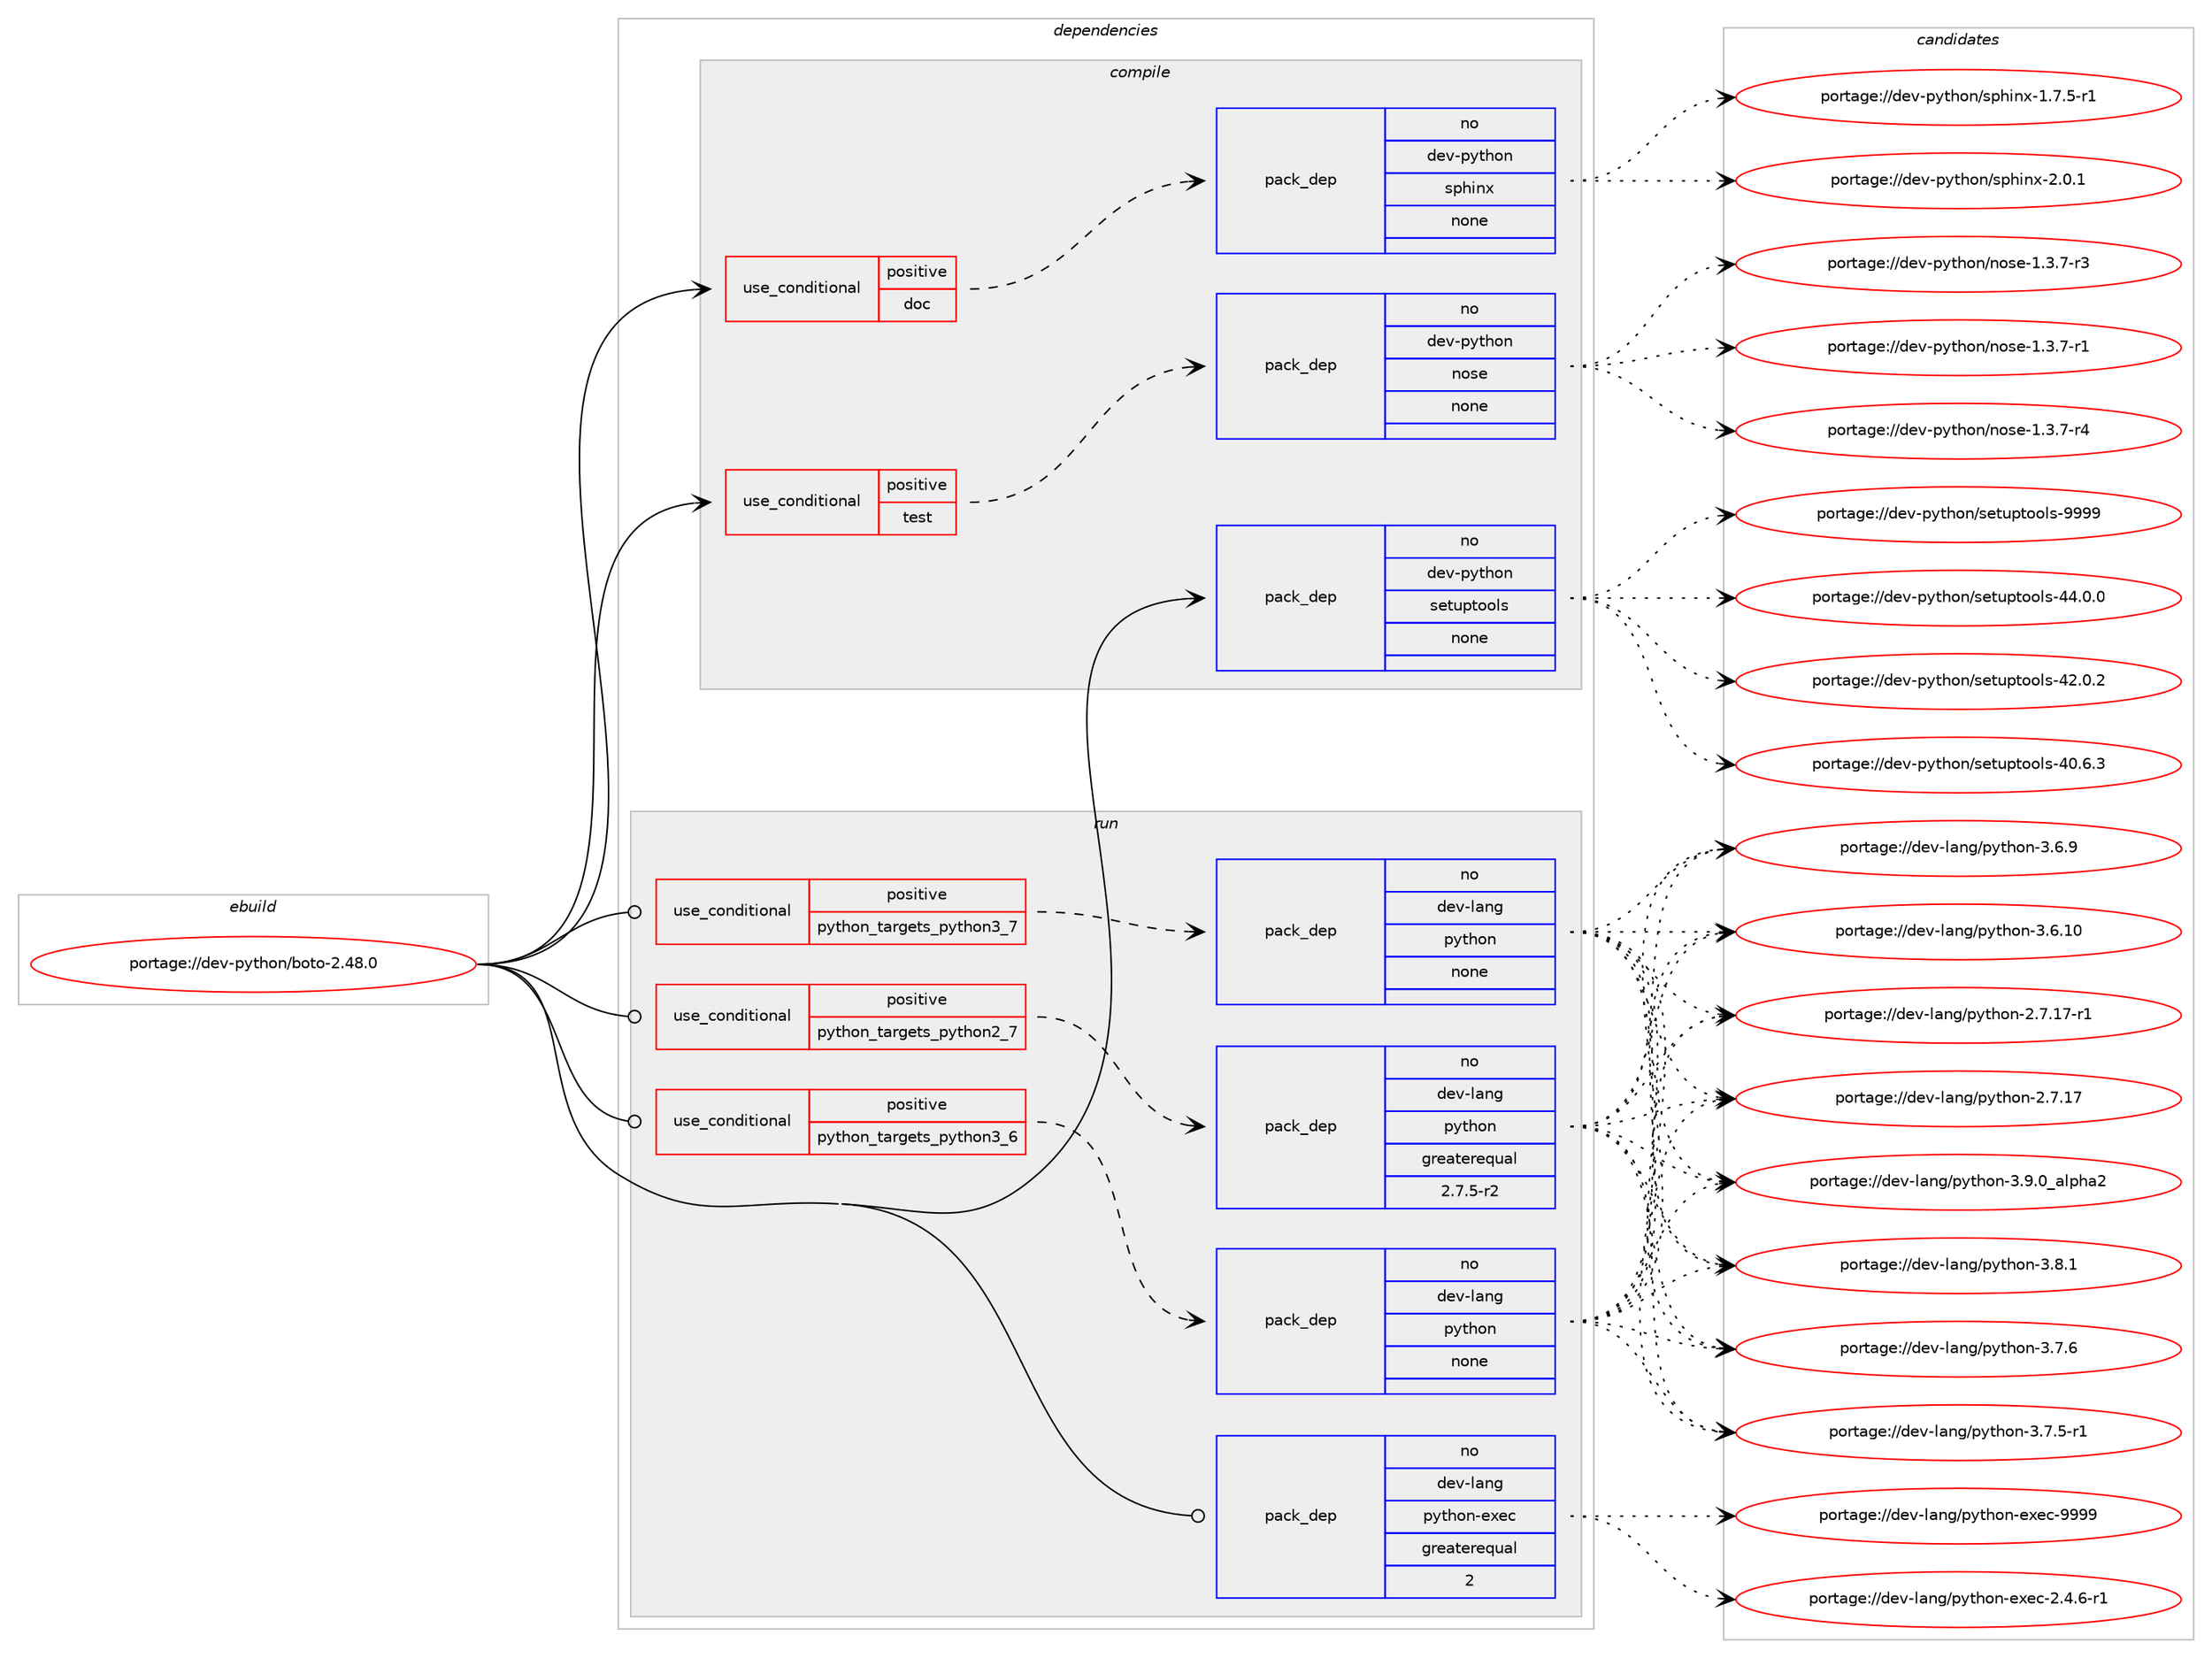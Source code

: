 digraph prolog {

# *************
# Graph options
# *************

newrank=true;
concentrate=true;
compound=true;
graph [rankdir=LR,fontname=Helvetica,fontsize=10,ranksep=1.5];#, ranksep=2.5, nodesep=0.2];
edge  [arrowhead=vee];
node  [fontname=Helvetica,fontsize=10];

# **********
# The ebuild
# **********

subgraph cluster_leftcol {
color=gray;
rank=same;
label=<<i>ebuild</i>>;
id [label="portage://dev-python/boto-2.48.0", color=red, width=4, href="../dev-python/boto-2.48.0.svg"];
}

# ****************
# The dependencies
# ****************

subgraph cluster_midcol {
color=gray;
label=<<i>dependencies</i>>;
subgraph cluster_compile {
fillcolor="#eeeeee";
style=filled;
label=<<i>compile</i>>;
subgraph cond118289 {
dependency468995 [label=<<TABLE BORDER="0" CELLBORDER="1" CELLSPACING="0" CELLPADDING="4"><TR><TD ROWSPAN="3" CELLPADDING="10">use_conditional</TD></TR><TR><TD>positive</TD></TR><TR><TD>doc</TD></TR></TABLE>>, shape=none, color=red];
subgraph pack345694 {
dependency468996 [label=<<TABLE BORDER="0" CELLBORDER="1" CELLSPACING="0" CELLPADDING="4" WIDTH="220"><TR><TD ROWSPAN="6" CELLPADDING="30">pack_dep</TD></TR><TR><TD WIDTH="110">no</TD></TR><TR><TD>dev-python</TD></TR><TR><TD>sphinx</TD></TR><TR><TD>none</TD></TR><TR><TD></TD></TR></TABLE>>, shape=none, color=blue];
}
dependency468995:e -> dependency468996:w [weight=20,style="dashed",arrowhead="vee"];
}
id:e -> dependency468995:w [weight=20,style="solid",arrowhead="vee"];
subgraph cond118290 {
dependency468997 [label=<<TABLE BORDER="0" CELLBORDER="1" CELLSPACING="0" CELLPADDING="4"><TR><TD ROWSPAN="3" CELLPADDING="10">use_conditional</TD></TR><TR><TD>positive</TD></TR><TR><TD>test</TD></TR></TABLE>>, shape=none, color=red];
subgraph pack345695 {
dependency468998 [label=<<TABLE BORDER="0" CELLBORDER="1" CELLSPACING="0" CELLPADDING="4" WIDTH="220"><TR><TD ROWSPAN="6" CELLPADDING="30">pack_dep</TD></TR><TR><TD WIDTH="110">no</TD></TR><TR><TD>dev-python</TD></TR><TR><TD>nose</TD></TR><TR><TD>none</TD></TR><TR><TD></TD></TR></TABLE>>, shape=none, color=blue];
}
dependency468997:e -> dependency468998:w [weight=20,style="dashed",arrowhead="vee"];
}
id:e -> dependency468997:w [weight=20,style="solid",arrowhead="vee"];
subgraph pack345696 {
dependency468999 [label=<<TABLE BORDER="0" CELLBORDER="1" CELLSPACING="0" CELLPADDING="4" WIDTH="220"><TR><TD ROWSPAN="6" CELLPADDING="30">pack_dep</TD></TR><TR><TD WIDTH="110">no</TD></TR><TR><TD>dev-python</TD></TR><TR><TD>setuptools</TD></TR><TR><TD>none</TD></TR><TR><TD></TD></TR></TABLE>>, shape=none, color=blue];
}
id:e -> dependency468999:w [weight=20,style="solid",arrowhead="vee"];
}
subgraph cluster_compileandrun {
fillcolor="#eeeeee";
style=filled;
label=<<i>compile and run</i>>;
}
subgraph cluster_run {
fillcolor="#eeeeee";
style=filled;
label=<<i>run</i>>;
subgraph cond118291 {
dependency469000 [label=<<TABLE BORDER="0" CELLBORDER="1" CELLSPACING="0" CELLPADDING="4"><TR><TD ROWSPAN="3" CELLPADDING="10">use_conditional</TD></TR><TR><TD>positive</TD></TR><TR><TD>python_targets_python2_7</TD></TR></TABLE>>, shape=none, color=red];
subgraph pack345697 {
dependency469001 [label=<<TABLE BORDER="0" CELLBORDER="1" CELLSPACING="0" CELLPADDING="4" WIDTH="220"><TR><TD ROWSPAN="6" CELLPADDING="30">pack_dep</TD></TR><TR><TD WIDTH="110">no</TD></TR><TR><TD>dev-lang</TD></TR><TR><TD>python</TD></TR><TR><TD>greaterequal</TD></TR><TR><TD>2.7.5-r2</TD></TR></TABLE>>, shape=none, color=blue];
}
dependency469000:e -> dependency469001:w [weight=20,style="dashed",arrowhead="vee"];
}
id:e -> dependency469000:w [weight=20,style="solid",arrowhead="odot"];
subgraph cond118292 {
dependency469002 [label=<<TABLE BORDER="0" CELLBORDER="1" CELLSPACING="0" CELLPADDING="4"><TR><TD ROWSPAN="3" CELLPADDING="10">use_conditional</TD></TR><TR><TD>positive</TD></TR><TR><TD>python_targets_python3_6</TD></TR></TABLE>>, shape=none, color=red];
subgraph pack345698 {
dependency469003 [label=<<TABLE BORDER="0" CELLBORDER="1" CELLSPACING="0" CELLPADDING="4" WIDTH="220"><TR><TD ROWSPAN="6" CELLPADDING="30">pack_dep</TD></TR><TR><TD WIDTH="110">no</TD></TR><TR><TD>dev-lang</TD></TR><TR><TD>python</TD></TR><TR><TD>none</TD></TR><TR><TD></TD></TR></TABLE>>, shape=none, color=blue];
}
dependency469002:e -> dependency469003:w [weight=20,style="dashed",arrowhead="vee"];
}
id:e -> dependency469002:w [weight=20,style="solid",arrowhead="odot"];
subgraph cond118293 {
dependency469004 [label=<<TABLE BORDER="0" CELLBORDER="1" CELLSPACING="0" CELLPADDING="4"><TR><TD ROWSPAN="3" CELLPADDING="10">use_conditional</TD></TR><TR><TD>positive</TD></TR><TR><TD>python_targets_python3_7</TD></TR></TABLE>>, shape=none, color=red];
subgraph pack345699 {
dependency469005 [label=<<TABLE BORDER="0" CELLBORDER="1" CELLSPACING="0" CELLPADDING="4" WIDTH="220"><TR><TD ROWSPAN="6" CELLPADDING="30">pack_dep</TD></TR><TR><TD WIDTH="110">no</TD></TR><TR><TD>dev-lang</TD></TR><TR><TD>python</TD></TR><TR><TD>none</TD></TR><TR><TD></TD></TR></TABLE>>, shape=none, color=blue];
}
dependency469004:e -> dependency469005:w [weight=20,style="dashed",arrowhead="vee"];
}
id:e -> dependency469004:w [weight=20,style="solid",arrowhead="odot"];
subgraph pack345700 {
dependency469006 [label=<<TABLE BORDER="0" CELLBORDER="1" CELLSPACING="0" CELLPADDING="4" WIDTH="220"><TR><TD ROWSPAN="6" CELLPADDING="30">pack_dep</TD></TR><TR><TD WIDTH="110">no</TD></TR><TR><TD>dev-lang</TD></TR><TR><TD>python-exec</TD></TR><TR><TD>greaterequal</TD></TR><TR><TD>2</TD></TR></TABLE>>, shape=none, color=blue];
}
id:e -> dependency469006:w [weight=20,style="solid",arrowhead="odot"];
}
}

# **************
# The candidates
# **************

subgraph cluster_choices {
rank=same;
color=gray;
label=<<i>candidates</i>>;

subgraph choice345694 {
color=black;
nodesep=1;
choice1001011184511212111610411111047115112104105110120455046484649 [label="portage://dev-python/sphinx-2.0.1", color=red, width=4,href="../dev-python/sphinx-2.0.1.svg"];
choice10010111845112121116104111110471151121041051101204549465546534511449 [label="portage://dev-python/sphinx-1.7.5-r1", color=red, width=4,href="../dev-python/sphinx-1.7.5-r1.svg"];
dependency468996:e -> choice1001011184511212111610411111047115112104105110120455046484649:w [style=dotted,weight="100"];
dependency468996:e -> choice10010111845112121116104111110471151121041051101204549465546534511449:w [style=dotted,weight="100"];
}
subgraph choice345695 {
color=black;
nodesep=1;
choice10010111845112121116104111110471101111151014549465146554511452 [label="portage://dev-python/nose-1.3.7-r4", color=red, width=4,href="../dev-python/nose-1.3.7-r4.svg"];
choice10010111845112121116104111110471101111151014549465146554511451 [label="portage://dev-python/nose-1.3.7-r3", color=red, width=4,href="../dev-python/nose-1.3.7-r3.svg"];
choice10010111845112121116104111110471101111151014549465146554511449 [label="portage://dev-python/nose-1.3.7-r1", color=red, width=4,href="../dev-python/nose-1.3.7-r1.svg"];
dependency468998:e -> choice10010111845112121116104111110471101111151014549465146554511452:w [style=dotted,weight="100"];
dependency468998:e -> choice10010111845112121116104111110471101111151014549465146554511451:w [style=dotted,weight="100"];
dependency468998:e -> choice10010111845112121116104111110471101111151014549465146554511449:w [style=dotted,weight="100"];
}
subgraph choice345696 {
color=black;
nodesep=1;
choice10010111845112121116104111110471151011161171121161111111081154557575757 [label="portage://dev-python/setuptools-9999", color=red, width=4,href="../dev-python/setuptools-9999.svg"];
choice100101118451121211161041111104711510111611711211611111110811545525246484648 [label="portage://dev-python/setuptools-44.0.0", color=red, width=4,href="../dev-python/setuptools-44.0.0.svg"];
choice100101118451121211161041111104711510111611711211611111110811545525046484650 [label="portage://dev-python/setuptools-42.0.2", color=red, width=4,href="../dev-python/setuptools-42.0.2.svg"];
choice100101118451121211161041111104711510111611711211611111110811545524846544651 [label="portage://dev-python/setuptools-40.6.3", color=red, width=4,href="../dev-python/setuptools-40.6.3.svg"];
dependency468999:e -> choice10010111845112121116104111110471151011161171121161111111081154557575757:w [style=dotted,weight="100"];
dependency468999:e -> choice100101118451121211161041111104711510111611711211611111110811545525246484648:w [style=dotted,weight="100"];
dependency468999:e -> choice100101118451121211161041111104711510111611711211611111110811545525046484650:w [style=dotted,weight="100"];
dependency468999:e -> choice100101118451121211161041111104711510111611711211611111110811545524846544651:w [style=dotted,weight="100"];
}
subgraph choice345697 {
color=black;
nodesep=1;
choice10010111845108971101034711212111610411111045514657464895971081121049750 [label="portage://dev-lang/python-3.9.0_alpha2", color=red, width=4,href="../dev-lang/python-3.9.0_alpha2.svg"];
choice100101118451089711010347112121116104111110455146564649 [label="portage://dev-lang/python-3.8.1", color=red, width=4,href="../dev-lang/python-3.8.1.svg"];
choice100101118451089711010347112121116104111110455146554654 [label="portage://dev-lang/python-3.7.6", color=red, width=4,href="../dev-lang/python-3.7.6.svg"];
choice1001011184510897110103471121211161041111104551465546534511449 [label="portage://dev-lang/python-3.7.5-r1", color=red, width=4,href="../dev-lang/python-3.7.5-r1.svg"];
choice100101118451089711010347112121116104111110455146544657 [label="portage://dev-lang/python-3.6.9", color=red, width=4,href="../dev-lang/python-3.6.9.svg"];
choice10010111845108971101034711212111610411111045514654464948 [label="portage://dev-lang/python-3.6.10", color=red, width=4,href="../dev-lang/python-3.6.10.svg"];
choice100101118451089711010347112121116104111110455046554649554511449 [label="portage://dev-lang/python-2.7.17-r1", color=red, width=4,href="../dev-lang/python-2.7.17-r1.svg"];
choice10010111845108971101034711212111610411111045504655464955 [label="portage://dev-lang/python-2.7.17", color=red, width=4,href="../dev-lang/python-2.7.17.svg"];
dependency469001:e -> choice10010111845108971101034711212111610411111045514657464895971081121049750:w [style=dotted,weight="100"];
dependency469001:e -> choice100101118451089711010347112121116104111110455146564649:w [style=dotted,weight="100"];
dependency469001:e -> choice100101118451089711010347112121116104111110455146554654:w [style=dotted,weight="100"];
dependency469001:e -> choice1001011184510897110103471121211161041111104551465546534511449:w [style=dotted,weight="100"];
dependency469001:e -> choice100101118451089711010347112121116104111110455146544657:w [style=dotted,weight="100"];
dependency469001:e -> choice10010111845108971101034711212111610411111045514654464948:w [style=dotted,weight="100"];
dependency469001:e -> choice100101118451089711010347112121116104111110455046554649554511449:w [style=dotted,weight="100"];
dependency469001:e -> choice10010111845108971101034711212111610411111045504655464955:w [style=dotted,weight="100"];
}
subgraph choice345698 {
color=black;
nodesep=1;
choice10010111845108971101034711212111610411111045514657464895971081121049750 [label="portage://dev-lang/python-3.9.0_alpha2", color=red, width=4,href="../dev-lang/python-3.9.0_alpha2.svg"];
choice100101118451089711010347112121116104111110455146564649 [label="portage://dev-lang/python-3.8.1", color=red, width=4,href="../dev-lang/python-3.8.1.svg"];
choice100101118451089711010347112121116104111110455146554654 [label="portage://dev-lang/python-3.7.6", color=red, width=4,href="../dev-lang/python-3.7.6.svg"];
choice1001011184510897110103471121211161041111104551465546534511449 [label="portage://dev-lang/python-3.7.5-r1", color=red, width=4,href="../dev-lang/python-3.7.5-r1.svg"];
choice100101118451089711010347112121116104111110455146544657 [label="portage://dev-lang/python-3.6.9", color=red, width=4,href="../dev-lang/python-3.6.9.svg"];
choice10010111845108971101034711212111610411111045514654464948 [label="portage://dev-lang/python-3.6.10", color=red, width=4,href="../dev-lang/python-3.6.10.svg"];
choice100101118451089711010347112121116104111110455046554649554511449 [label="portage://dev-lang/python-2.7.17-r1", color=red, width=4,href="../dev-lang/python-2.7.17-r1.svg"];
choice10010111845108971101034711212111610411111045504655464955 [label="portage://dev-lang/python-2.7.17", color=red, width=4,href="../dev-lang/python-2.7.17.svg"];
dependency469003:e -> choice10010111845108971101034711212111610411111045514657464895971081121049750:w [style=dotted,weight="100"];
dependency469003:e -> choice100101118451089711010347112121116104111110455146564649:w [style=dotted,weight="100"];
dependency469003:e -> choice100101118451089711010347112121116104111110455146554654:w [style=dotted,weight="100"];
dependency469003:e -> choice1001011184510897110103471121211161041111104551465546534511449:w [style=dotted,weight="100"];
dependency469003:e -> choice100101118451089711010347112121116104111110455146544657:w [style=dotted,weight="100"];
dependency469003:e -> choice10010111845108971101034711212111610411111045514654464948:w [style=dotted,weight="100"];
dependency469003:e -> choice100101118451089711010347112121116104111110455046554649554511449:w [style=dotted,weight="100"];
dependency469003:e -> choice10010111845108971101034711212111610411111045504655464955:w [style=dotted,weight="100"];
}
subgraph choice345699 {
color=black;
nodesep=1;
choice10010111845108971101034711212111610411111045514657464895971081121049750 [label="portage://dev-lang/python-3.9.0_alpha2", color=red, width=4,href="../dev-lang/python-3.9.0_alpha2.svg"];
choice100101118451089711010347112121116104111110455146564649 [label="portage://dev-lang/python-3.8.1", color=red, width=4,href="../dev-lang/python-3.8.1.svg"];
choice100101118451089711010347112121116104111110455146554654 [label="portage://dev-lang/python-3.7.6", color=red, width=4,href="../dev-lang/python-3.7.6.svg"];
choice1001011184510897110103471121211161041111104551465546534511449 [label="portage://dev-lang/python-3.7.5-r1", color=red, width=4,href="../dev-lang/python-3.7.5-r1.svg"];
choice100101118451089711010347112121116104111110455146544657 [label="portage://dev-lang/python-3.6.9", color=red, width=4,href="../dev-lang/python-3.6.9.svg"];
choice10010111845108971101034711212111610411111045514654464948 [label="portage://dev-lang/python-3.6.10", color=red, width=4,href="../dev-lang/python-3.6.10.svg"];
choice100101118451089711010347112121116104111110455046554649554511449 [label="portage://dev-lang/python-2.7.17-r1", color=red, width=4,href="../dev-lang/python-2.7.17-r1.svg"];
choice10010111845108971101034711212111610411111045504655464955 [label="portage://dev-lang/python-2.7.17", color=red, width=4,href="../dev-lang/python-2.7.17.svg"];
dependency469005:e -> choice10010111845108971101034711212111610411111045514657464895971081121049750:w [style=dotted,weight="100"];
dependency469005:e -> choice100101118451089711010347112121116104111110455146564649:w [style=dotted,weight="100"];
dependency469005:e -> choice100101118451089711010347112121116104111110455146554654:w [style=dotted,weight="100"];
dependency469005:e -> choice1001011184510897110103471121211161041111104551465546534511449:w [style=dotted,weight="100"];
dependency469005:e -> choice100101118451089711010347112121116104111110455146544657:w [style=dotted,weight="100"];
dependency469005:e -> choice10010111845108971101034711212111610411111045514654464948:w [style=dotted,weight="100"];
dependency469005:e -> choice100101118451089711010347112121116104111110455046554649554511449:w [style=dotted,weight="100"];
dependency469005:e -> choice10010111845108971101034711212111610411111045504655464955:w [style=dotted,weight="100"];
}
subgraph choice345700 {
color=black;
nodesep=1;
choice10010111845108971101034711212111610411111045101120101994557575757 [label="portage://dev-lang/python-exec-9999", color=red, width=4,href="../dev-lang/python-exec-9999.svg"];
choice10010111845108971101034711212111610411111045101120101994550465246544511449 [label="portage://dev-lang/python-exec-2.4.6-r1", color=red, width=4,href="../dev-lang/python-exec-2.4.6-r1.svg"];
dependency469006:e -> choice10010111845108971101034711212111610411111045101120101994557575757:w [style=dotted,weight="100"];
dependency469006:e -> choice10010111845108971101034711212111610411111045101120101994550465246544511449:w [style=dotted,weight="100"];
}
}

}
